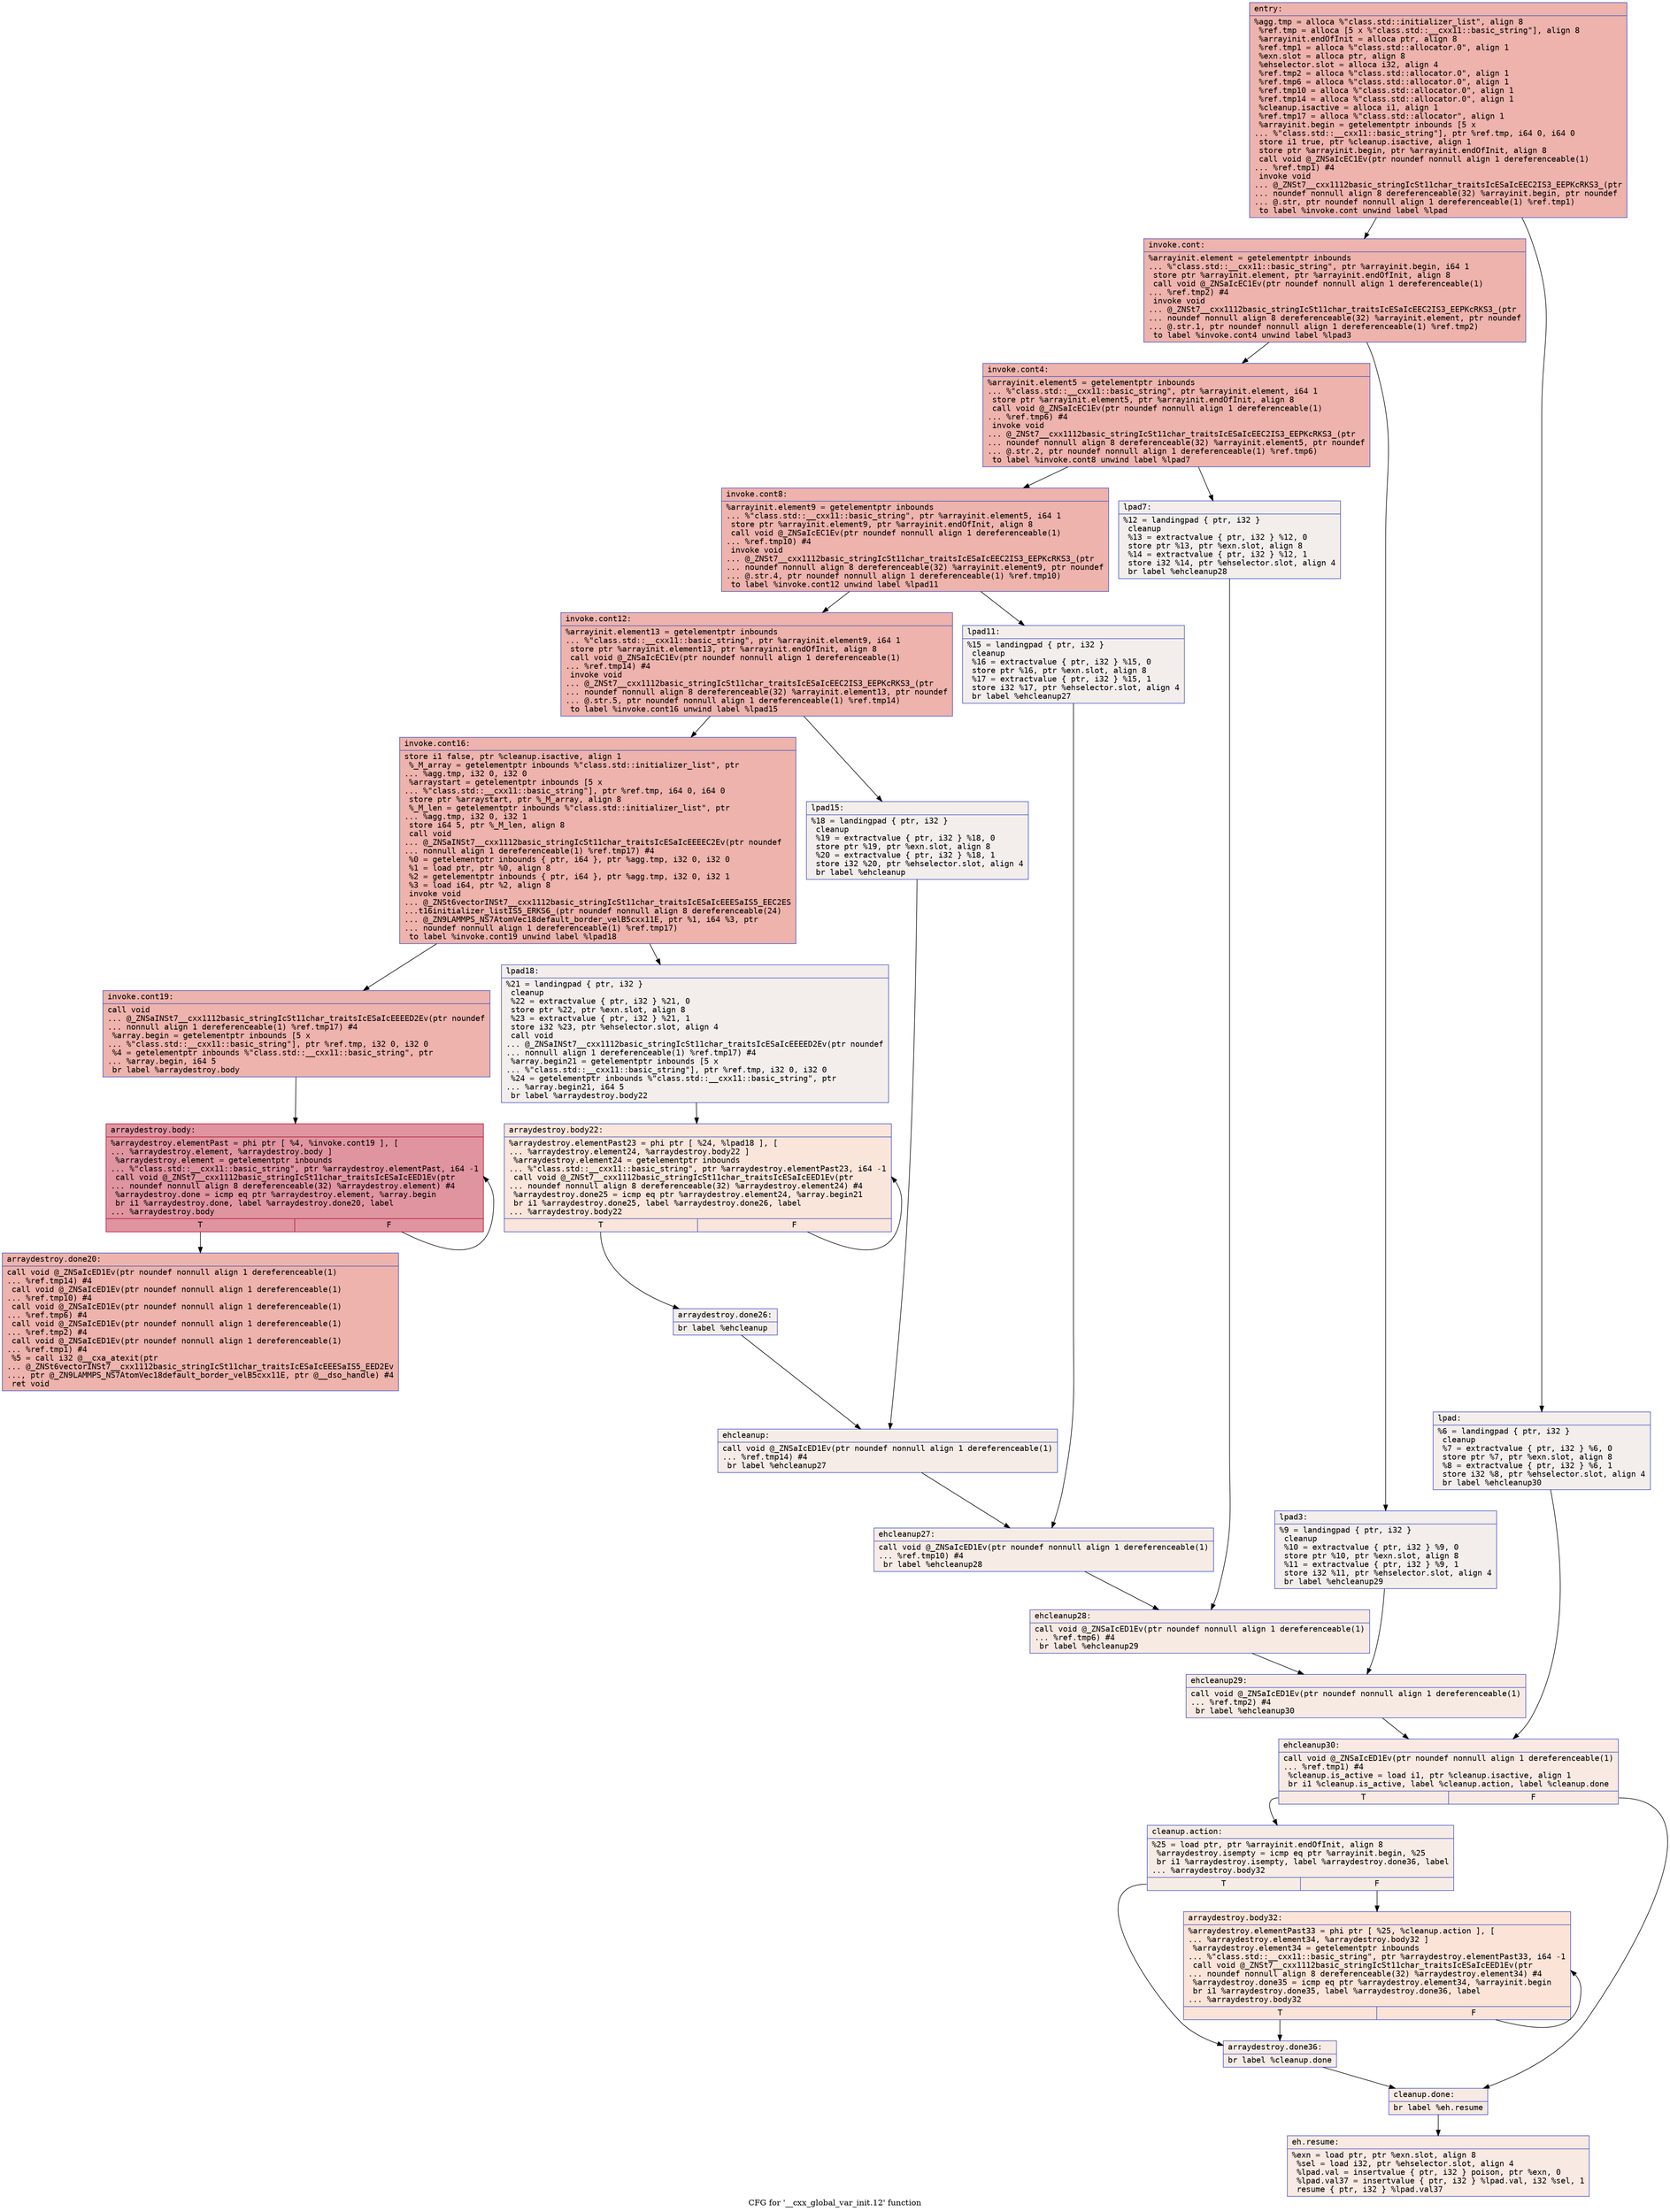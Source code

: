 digraph "CFG for '__cxx_global_var_init.12' function" {
	label="CFG for '__cxx_global_var_init.12' function";

	Node0x56285a8a8b70 [shape=record,color="#3d50c3ff", style=filled, fillcolor="#d6524470" fontname="Courier",label="{entry:\l|  %agg.tmp = alloca %\"class.std::initializer_list\", align 8\l  %ref.tmp = alloca [5 x %\"class.std::__cxx11::basic_string\"], align 8\l  %arrayinit.endOfInit = alloca ptr, align 8\l  %ref.tmp1 = alloca %\"class.std::allocator.0\", align 1\l  %exn.slot = alloca ptr, align 8\l  %ehselector.slot = alloca i32, align 4\l  %ref.tmp2 = alloca %\"class.std::allocator.0\", align 1\l  %ref.tmp6 = alloca %\"class.std::allocator.0\", align 1\l  %ref.tmp10 = alloca %\"class.std::allocator.0\", align 1\l  %ref.tmp14 = alloca %\"class.std::allocator.0\", align 1\l  %cleanup.isactive = alloca i1, align 1\l  %ref.tmp17 = alloca %\"class.std::allocator\", align 1\l  %arrayinit.begin = getelementptr inbounds [5 x\l... %\"class.std::__cxx11::basic_string\"], ptr %ref.tmp, i64 0, i64 0\l  store i1 true, ptr %cleanup.isactive, align 1\l  store ptr %arrayinit.begin, ptr %arrayinit.endOfInit, align 8\l  call void @_ZNSaIcEC1Ev(ptr noundef nonnull align 1 dereferenceable(1)\l... %ref.tmp1) #4\l  invoke void\l... @_ZNSt7__cxx1112basic_stringIcSt11char_traitsIcESaIcEEC2IS3_EEPKcRKS3_(ptr\l... noundef nonnull align 8 dereferenceable(32) %arrayinit.begin, ptr noundef\l... @.str, ptr noundef nonnull align 1 dereferenceable(1) %ref.tmp1)\l          to label %invoke.cont unwind label %lpad\l}"];
	Node0x56285a8a8b70 -> Node0x56285a8a9a40[tooltip="entry -> invoke.cont\nProbability 100.00%" ];
	Node0x56285a8a8b70 -> Node0x56285a8a9a90[tooltip="entry -> lpad\nProbability 0.00%" ];
	Node0x56285a8a9a40 [shape=record,color="#3d50c3ff", style=filled, fillcolor="#d6524470" fontname="Courier",label="{invoke.cont:\l|  %arrayinit.element = getelementptr inbounds\l... %\"class.std::__cxx11::basic_string\", ptr %arrayinit.begin, i64 1\l  store ptr %arrayinit.element, ptr %arrayinit.endOfInit, align 8\l  call void @_ZNSaIcEC1Ev(ptr noundef nonnull align 1 dereferenceable(1)\l... %ref.tmp2) #4\l  invoke void\l... @_ZNSt7__cxx1112basic_stringIcSt11char_traitsIcESaIcEEC2IS3_EEPKcRKS3_(ptr\l... noundef nonnull align 8 dereferenceable(32) %arrayinit.element, ptr noundef\l... @.str.1, ptr noundef nonnull align 1 dereferenceable(1) %ref.tmp2)\l          to label %invoke.cont4 unwind label %lpad3\l}"];
	Node0x56285a8a9a40 -> Node0x56285a8a9f20[tooltip="invoke.cont -> invoke.cont4\nProbability 100.00%" ];
	Node0x56285a8a9a40 -> Node0x56285a8a9f70[tooltip="invoke.cont -> lpad3\nProbability 0.00%" ];
	Node0x56285a8a9f20 [shape=record,color="#3d50c3ff", style=filled, fillcolor="#d6524470" fontname="Courier",label="{invoke.cont4:\l|  %arrayinit.element5 = getelementptr inbounds\l... %\"class.std::__cxx11::basic_string\", ptr %arrayinit.element, i64 1\l  store ptr %arrayinit.element5, ptr %arrayinit.endOfInit, align 8\l  call void @_ZNSaIcEC1Ev(ptr noundef nonnull align 1 dereferenceable(1)\l... %ref.tmp6) #4\l  invoke void\l... @_ZNSt7__cxx1112basic_stringIcSt11char_traitsIcESaIcEEC2IS3_EEPKcRKS3_(ptr\l... noundef nonnull align 8 dereferenceable(32) %arrayinit.element5, ptr noundef\l... @.str.2, ptr noundef nonnull align 1 dereferenceable(1) %ref.tmp6)\l          to label %invoke.cont8 unwind label %lpad7\l}"];
	Node0x56285a8a9f20 -> Node0x56285a8aa400[tooltip="invoke.cont4 -> invoke.cont8\nProbability 100.00%" ];
	Node0x56285a8a9f20 -> Node0x56285a8aa450[tooltip="invoke.cont4 -> lpad7\nProbability 0.00%" ];
	Node0x56285a8aa400 [shape=record,color="#3d50c3ff", style=filled, fillcolor="#d6524470" fontname="Courier",label="{invoke.cont8:\l|  %arrayinit.element9 = getelementptr inbounds\l... %\"class.std::__cxx11::basic_string\", ptr %arrayinit.element5, i64 1\l  store ptr %arrayinit.element9, ptr %arrayinit.endOfInit, align 8\l  call void @_ZNSaIcEC1Ev(ptr noundef nonnull align 1 dereferenceable(1)\l... %ref.tmp10) #4\l  invoke void\l... @_ZNSt7__cxx1112basic_stringIcSt11char_traitsIcESaIcEEC2IS3_EEPKcRKS3_(ptr\l... noundef nonnull align 8 dereferenceable(32) %arrayinit.element9, ptr noundef\l... @.str.4, ptr noundef nonnull align 1 dereferenceable(1) %ref.tmp10)\l          to label %invoke.cont12 unwind label %lpad11\l}"];
	Node0x56285a8aa400 -> Node0x56285a8aa8e0[tooltip="invoke.cont8 -> invoke.cont12\nProbability 100.00%" ];
	Node0x56285a8aa400 -> Node0x56285a8aa930[tooltip="invoke.cont8 -> lpad11\nProbability 0.00%" ];
	Node0x56285a8aa8e0 [shape=record,color="#3d50c3ff", style=filled, fillcolor="#d6524470" fontname="Courier",label="{invoke.cont12:\l|  %arrayinit.element13 = getelementptr inbounds\l... %\"class.std::__cxx11::basic_string\", ptr %arrayinit.element9, i64 1\l  store ptr %arrayinit.element13, ptr %arrayinit.endOfInit, align 8\l  call void @_ZNSaIcEC1Ev(ptr noundef nonnull align 1 dereferenceable(1)\l... %ref.tmp14) #4\l  invoke void\l... @_ZNSt7__cxx1112basic_stringIcSt11char_traitsIcESaIcEEC2IS3_EEPKcRKS3_(ptr\l... noundef nonnull align 8 dereferenceable(32) %arrayinit.element13, ptr noundef\l... @.str.5, ptr noundef nonnull align 1 dereferenceable(1) %ref.tmp14)\l          to label %invoke.cont16 unwind label %lpad15\l}"];
	Node0x56285a8aa8e0 -> Node0x56285a8aafa0[tooltip="invoke.cont12 -> invoke.cont16\nProbability 100.00%" ];
	Node0x56285a8aa8e0 -> Node0x56285a8aaff0[tooltip="invoke.cont12 -> lpad15\nProbability 0.00%" ];
	Node0x56285a8aafa0 [shape=record,color="#3d50c3ff", style=filled, fillcolor="#d6524470" fontname="Courier",label="{invoke.cont16:\l|  store i1 false, ptr %cleanup.isactive, align 1\l  %_M_array = getelementptr inbounds %\"class.std::initializer_list\", ptr\l... %agg.tmp, i32 0, i32 0\l  %arraystart = getelementptr inbounds [5 x\l... %\"class.std::__cxx11::basic_string\"], ptr %ref.tmp, i64 0, i64 0\l  store ptr %arraystart, ptr %_M_array, align 8\l  %_M_len = getelementptr inbounds %\"class.std::initializer_list\", ptr\l... %agg.tmp, i32 0, i32 1\l  store i64 5, ptr %_M_len, align 8\l  call void\l... @_ZNSaINSt7__cxx1112basic_stringIcSt11char_traitsIcESaIcEEEEC2Ev(ptr noundef\l... nonnull align 1 dereferenceable(1) %ref.tmp17) #4\l  %0 = getelementptr inbounds \{ ptr, i64 \}, ptr %agg.tmp, i32 0, i32 0\l  %1 = load ptr, ptr %0, align 8\l  %2 = getelementptr inbounds \{ ptr, i64 \}, ptr %agg.tmp, i32 0, i32 1\l  %3 = load i64, ptr %2, align 8\l  invoke void\l... @_ZNSt6vectorINSt7__cxx1112basic_stringIcSt11char_traitsIcESaIcEEESaIS5_EEC2ES\l...t16initializer_listIS5_ERKS6_(ptr noundef nonnull align 8 dereferenceable(24)\l... @_ZN9LAMMPS_NS7AtomVec18default_border_velB5cxx11E, ptr %1, i64 %3, ptr\l... noundef nonnull align 1 dereferenceable(1) %ref.tmp17)\l          to label %invoke.cont19 unwind label %lpad18\l}"];
	Node0x56285a8aafa0 -> Node0x56285a8a95e0[tooltip="invoke.cont16 -> invoke.cont19\nProbability 100.00%" ];
	Node0x56285a8aafa0 -> Node0x56285a8abb60[tooltip="invoke.cont16 -> lpad18\nProbability 0.00%" ];
	Node0x56285a8a95e0 [shape=record,color="#3d50c3ff", style=filled, fillcolor="#d6524470" fontname="Courier",label="{invoke.cont19:\l|  call void\l... @_ZNSaINSt7__cxx1112basic_stringIcSt11char_traitsIcESaIcEEEED2Ev(ptr noundef\l... nonnull align 1 dereferenceable(1) %ref.tmp17) #4\l  %array.begin = getelementptr inbounds [5 x\l... %\"class.std::__cxx11::basic_string\"], ptr %ref.tmp, i32 0, i32 0\l  %4 = getelementptr inbounds %\"class.std::__cxx11::basic_string\", ptr\l... %array.begin, i64 5\l  br label %arraydestroy.body\l}"];
	Node0x56285a8a95e0 -> Node0x56285a8abe90[tooltip="invoke.cont19 -> arraydestroy.body\nProbability 100.00%" ];
	Node0x56285a8abe90 [shape=record,color="#b70d28ff", style=filled, fillcolor="#b70d2870" fontname="Courier",label="{arraydestroy.body:\l|  %arraydestroy.elementPast = phi ptr [ %4, %invoke.cont19 ], [\l... %arraydestroy.element, %arraydestroy.body ]\l  %arraydestroy.element = getelementptr inbounds\l... %\"class.std::__cxx11::basic_string\", ptr %arraydestroy.elementPast, i64 -1\l  call void @_ZNSt7__cxx1112basic_stringIcSt11char_traitsIcESaIcEED1Ev(ptr\l... noundef nonnull align 8 dereferenceable(32) %arraydestroy.element) #4\l  %arraydestroy.done = icmp eq ptr %arraydestroy.element, %array.begin\l  br i1 %arraydestroy.done, label %arraydestroy.done20, label\l... %arraydestroy.body\l|{<s0>T|<s1>F}}"];
	Node0x56285a8abe90:s0 -> Node0x56285a8ac450[tooltip="arraydestroy.body -> arraydestroy.done20\nProbability 3.12%" ];
	Node0x56285a8abe90:s1 -> Node0x56285a8abe90[tooltip="arraydestroy.body -> arraydestroy.body\nProbability 96.88%" ];
	Node0x56285a8ac450 [shape=record,color="#3d50c3ff", style=filled, fillcolor="#d6524470" fontname="Courier",label="{arraydestroy.done20:\l|  call void @_ZNSaIcED1Ev(ptr noundef nonnull align 1 dereferenceable(1)\l... %ref.tmp14) #4\l  call void @_ZNSaIcED1Ev(ptr noundef nonnull align 1 dereferenceable(1)\l... %ref.tmp10) #4\l  call void @_ZNSaIcED1Ev(ptr noundef nonnull align 1 dereferenceable(1)\l... %ref.tmp6) #4\l  call void @_ZNSaIcED1Ev(ptr noundef nonnull align 1 dereferenceable(1)\l... %ref.tmp2) #4\l  call void @_ZNSaIcED1Ev(ptr noundef nonnull align 1 dereferenceable(1)\l... %ref.tmp1) #4\l  %5 = call i32 @__cxa_atexit(ptr\l... @_ZNSt6vectorINSt7__cxx1112basic_stringIcSt11char_traitsIcESaIcEEESaIS5_EED2Ev\l..., ptr @_ZN9LAMMPS_NS7AtomVec18default_border_velB5cxx11E, ptr @__dso_handle) #4\l  ret void\l}"];
	Node0x56285a8a9a90 [shape=record,color="#3d50c3ff", style=filled, fillcolor="#e5d8d170" fontname="Courier",label="{lpad:\l|  %6 = landingpad \{ ptr, i32 \}\l          cleanup\l  %7 = extractvalue \{ ptr, i32 \} %6, 0\l  store ptr %7, ptr %exn.slot, align 8\l  %8 = extractvalue \{ ptr, i32 \} %6, 1\l  store i32 %8, ptr %ehselector.slot, align 4\l  br label %ehcleanup30\l}"];
	Node0x56285a8a9a90 -> Node0x56285a8ad050[tooltip="lpad -> ehcleanup30\nProbability 100.00%" ];
	Node0x56285a8a9f70 [shape=record,color="#3d50c3ff", style=filled, fillcolor="#e5d8d170" fontname="Courier",label="{lpad3:\l|  %9 = landingpad \{ ptr, i32 \}\l          cleanup\l  %10 = extractvalue \{ ptr, i32 \} %9, 0\l  store ptr %10, ptr %exn.slot, align 8\l  %11 = extractvalue \{ ptr, i32 \} %9, 1\l  store i32 %11, ptr %ehselector.slot, align 4\l  br label %ehcleanup29\l}"];
	Node0x56285a8a9f70 -> Node0x56285a8ad370[tooltip="lpad3 -> ehcleanup29\nProbability 100.00%" ];
	Node0x56285a8aa450 [shape=record,color="#3d50c3ff", style=filled, fillcolor="#e5d8d170" fontname="Courier",label="{lpad7:\l|  %12 = landingpad \{ ptr, i32 \}\l          cleanup\l  %13 = extractvalue \{ ptr, i32 \} %12, 0\l  store ptr %13, ptr %exn.slot, align 8\l  %14 = extractvalue \{ ptr, i32 \} %12, 1\l  store i32 %14, ptr %ehselector.slot, align 4\l  br label %ehcleanup28\l}"];
	Node0x56285a8aa450 -> Node0x56285a8ad6b0[tooltip="lpad7 -> ehcleanup28\nProbability 100.00%" ];
	Node0x56285a8aa930 [shape=record,color="#3d50c3ff", style=filled, fillcolor="#e5d8d170" fontname="Courier",label="{lpad11:\l|  %15 = landingpad \{ ptr, i32 \}\l          cleanup\l  %16 = extractvalue \{ ptr, i32 \} %15, 0\l  store ptr %16, ptr %exn.slot, align 8\l  %17 = extractvalue \{ ptr, i32 \} %15, 1\l  store i32 %17, ptr %ehselector.slot, align 4\l  br label %ehcleanup27\l}"];
	Node0x56285a8aa930 -> Node0x56285a8ada50[tooltip="lpad11 -> ehcleanup27\nProbability 100.00%" ];
	Node0x56285a8aaff0 [shape=record,color="#3d50c3ff", style=filled, fillcolor="#e5d8d170" fontname="Courier",label="{lpad15:\l|  %18 = landingpad \{ ptr, i32 \}\l          cleanup\l  %19 = extractvalue \{ ptr, i32 \} %18, 0\l  store ptr %19, ptr %exn.slot, align 8\l  %20 = extractvalue \{ ptr, i32 \} %18, 1\l  store i32 %20, ptr %ehselector.slot, align 4\l  br label %ehcleanup\l}"];
	Node0x56285a8aaff0 -> Node0x56285a8ade20[tooltip="lpad15 -> ehcleanup\nProbability 100.00%" ];
	Node0x56285a8abb60 [shape=record,color="#3d50c3ff", style=filled, fillcolor="#e5d8d170" fontname="Courier",label="{lpad18:\l|  %21 = landingpad \{ ptr, i32 \}\l          cleanup\l  %22 = extractvalue \{ ptr, i32 \} %21, 0\l  store ptr %22, ptr %exn.slot, align 8\l  %23 = extractvalue \{ ptr, i32 \} %21, 1\l  store i32 %23, ptr %ehselector.slot, align 4\l  call void\l... @_ZNSaINSt7__cxx1112basic_stringIcSt11char_traitsIcESaIcEEEED2Ev(ptr noundef\l... nonnull align 1 dereferenceable(1) %ref.tmp17) #4\l  %array.begin21 = getelementptr inbounds [5 x\l... %\"class.std::__cxx11::basic_string\"], ptr %ref.tmp, i32 0, i32 0\l  %24 = getelementptr inbounds %\"class.std::__cxx11::basic_string\", ptr\l... %array.begin21, i64 5\l  br label %arraydestroy.body22\l}"];
	Node0x56285a8abb60 -> Node0x56285a8ae1f0[tooltip="lpad18 -> arraydestroy.body22\nProbability 100.00%" ];
	Node0x56285a8ae1f0 [shape=record,color="#3d50c3ff", style=filled, fillcolor="#f4c5ad70" fontname="Courier",label="{arraydestroy.body22:\l|  %arraydestroy.elementPast23 = phi ptr [ %24, %lpad18 ], [\l... %arraydestroy.element24, %arraydestroy.body22 ]\l  %arraydestroy.element24 = getelementptr inbounds\l... %\"class.std::__cxx11::basic_string\", ptr %arraydestroy.elementPast23, i64 -1\l  call void @_ZNSt7__cxx1112basic_stringIcSt11char_traitsIcESaIcEED1Ev(ptr\l... noundef nonnull align 8 dereferenceable(32) %arraydestroy.element24) #4\l  %arraydestroy.done25 = icmp eq ptr %arraydestroy.element24, %array.begin21\l  br i1 %arraydestroy.done25, label %arraydestroy.done26, label\l... %arraydestroy.body22\l|{<s0>T|<s1>F}}"];
	Node0x56285a8ae1f0:s0 -> Node0x56285a8ae850[tooltip="arraydestroy.body22 -> arraydestroy.done26\nProbability 3.12%" ];
	Node0x56285a8ae1f0:s1 -> Node0x56285a8ae1f0[tooltip="arraydestroy.body22 -> arraydestroy.body22\nProbability 96.88%" ];
	Node0x56285a8ae850 [shape=record,color="#3d50c3ff", style=filled, fillcolor="#e5d8d170" fontname="Courier",label="{arraydestroy.done26:\l|  br label %ehcleanup\l}"];
	Node0x56285a8ae850 -> Node0x56285a8ade20[tooltip="arraydestroy.done26 -> ehcleanup\nProbability 100.00%" ];
	Node0x56285a8ade20 [shape=record,color="#3d50c3ff", style=filled, fillcolor="#ead5c970" fontname="Courier",label="{ehcleanup:\l|  call void @_ZNSaIcED1Ev(ptr noundef nonnull align 1 dereferenceable(1)\l... %ref.tmp14) #4\l  br label %ehcleanup27\l}"];
	Node0x56285a8ade20 -> Node0x56285a8ada50[tooltip="ehcleanup -> ehcleanup27\nProbability 100.00%" ];
	Node0x56285a8ada50 [shape=record,color="#3d50c3ff", style=filled, fillcolor="#ecd3c570" fontname="Courier",label="{ehcleanup27:\l|  call void @_ZNSaIcED1Ev(ptr noundef nonnull align 1 dereferenceable(1)\l... %ref.tmp10) #4\l  br label %ehcleanup28\l}"];
	Node0x56285a8ada50 -> Node0x56285a8ad6b0[tooltip="ehcleanup27 -> ehcleanup28\nProbability 100.00%" ];
	Node0x56285a8ad6b0 [shape=record,color="#3d50c3ff", style=filled, fillcolor="#eed0c070" fontname="Courier",label="{ehcleanup28:\l|  call void @_ZNSaIcED1Ev(ptr noundef nonnull align 1 dereferenceable(1)\l... %ref.tmp6) #4\l  br label %ehcleanup29\l}"];
	Node0x56285a8ad6b0 -> Node0x56285a8ad370[tooltip="ehcleanup28 -> ehcleanup29\nProbability 100.00%" ];
	Node0x56285a8ad370 [shape=record,color="#3d50c3ff", style=filled, fillcolor="#eed0c070" fontname="Courier",label="{ehcleanup29:\l|  call void @_ZNSaIcED1Ev(ptr noundef nonnull align 1 dereferenceable(1)\l... %ref.tmp2) #4\l  br label %ehcleanup30\l}"];
	Node0x56285a8ad370 -> Node0x56285a8ad050[tooltip="ehcleanup29 -> ehcleanup30\nProbability 100.00%" ];
	Node0x56285a8ad050 [shape=record,color="#3d50c3ff", style=filled, fillcolor="#efcebd70" fontname="Courier",label="{ehcleanup30:\l|  call void @_ZNSaIcED1Ev(ptr noundef nonnull align 1 dereferenceable(1)\l... %ref.tmp1) #4\l  %cleanup.is_active = load i1, ptr %cleanup.isactive, align 1\l  br i1 %cleanup.is_active, label %cleanup.action, label %cleanup.done\l|{<s0>T|<s1>F}}"];
	Node0x56285a8ad050:s0 -> Node0x56285a8af5d0[tooltip="ehcleanup30 -> cleanup.action\nProbability 50.00%" ];
	Node0x56285a8ad050:s1 -> Node0x56285a8af620[tooltip="ehcleanup30 -> cleanup.done\nProbability 50.00%" ];
	Node0x56285a8af5d0 [shape=record,color="#3d50c3ff", style=filled, fillcolor="#ecd3c570" fontname="Courier",label="{cleanup.action:\l|  %25 = load ptr, ptr %arrayinit.endOfInit, align 8\l  %arraydestroy.isempty = icmp eq ptr %arrayinit.begin, %25\l  br i1 %arraydestroy.isempty, label %arraydestroy.done36, label\l... %arraydestroy.body32\l|{<s0>T|<s1>F}}"];
	Node0x56285a8af5d0:s0 -> Node0x56285a8af810[tooltip="cleanup.action -> arraydestroy.done36\nProbability 37.50%" ];
	Node0x56285a8af5d0:s1 -> Node0x56285a8af860[tooltip="cleanup.action -> arraydestroy.body32\nProbability 62.50%" ];
	Node0x56285a8af860 [shape=record,color="#3d50c3ff", style=filled, fillcolor="#f6bfa670" fontname="Courier",label="{arraydestroy.body32:\l|  %arraydestroy.elementPast33 = phi ptr [ %25, %cleanup.action ], [\l... %arraydestroy.element34, %arraydestroy.body32 ]\l  %arraydestroy.element34 = getelementptr inbounds\l... %\"class.std::__cxx11::basic_string\", ptr %arraydestroy.elementPast33, i64 -1\l  call void @_ZNSt7__cxx1112basic_stringIcSt11char_traitsIcESaIcEED1Ev(ptr\l... noundef nonnull align 8 dereferenceable(32) %arraydestroy.element34) #4\l  %arraydestroy.done35 = icmp eq ptr %arraydestroy.element34, %arrayinit.begin\l  br i1 %arraydestroy.done35, label %arraydestroy.done36, label\l... %arraydestroy.body32\l|{<s0>T|<s1>F}}"];
	Node0x56285a8af860:s0 -> Node0x56285a8af810[tooltip="arraydestroy.body32 -> arraydestroy.done36\nProbability 3.12%" ];
	Node0x56285a8af860:s1 -> Node0x56285a8af860[tooltip="arraydestroy.body32 -> arraydestroy.body32\nProbability 96.88%" ];
	Node0x56285a8af810 [shape=record,color="#3d50c3ff", style=filled, fillcolor="#ecd3c570" fontname="Courier",label="{arraydestroy.done36:\l|  br label %cleanup.done\l}"];
	Node0x56285a8af810 -> Node0x56285a8af620[tooltip="arraydestroy.done36 -> cleanup.done\nProbability 100.00%" ];
	Node0x56285a8af620 [shape=record,color="#3d50c3ff", style=filled, fillcolor="#efcebd70" fontname="Courier",label="{cleanup.done:\l|  br label %eh.resume\l}"];
	Node0x56285a8af620 -> Node0x56285a8afb10[tooltip="cleanup.done -> eh.resume\nProbability 100.00%" ];
	Node0x56285a8afb10 [shape=record,color="#3d50c3ff", style=filled, fillcolor="#efcebd70" fontname="Courier",label="{eh.resume:\l|  %exn = load ptr, ptr %exn.slot, align 8\l  %sel = load i32, ptr %ehselector.slot, align 4\l  %lpad.val = insertvalue \{ ptr, i32 \} poison, ptr %exn, 0\l  %lpad.val37 = insertvalue \{ ptr, i32 \} %lpad.val, i32 %sel, 1\l  resume \{ ptr, i32 \} %lpad.val37\l}"];
}

